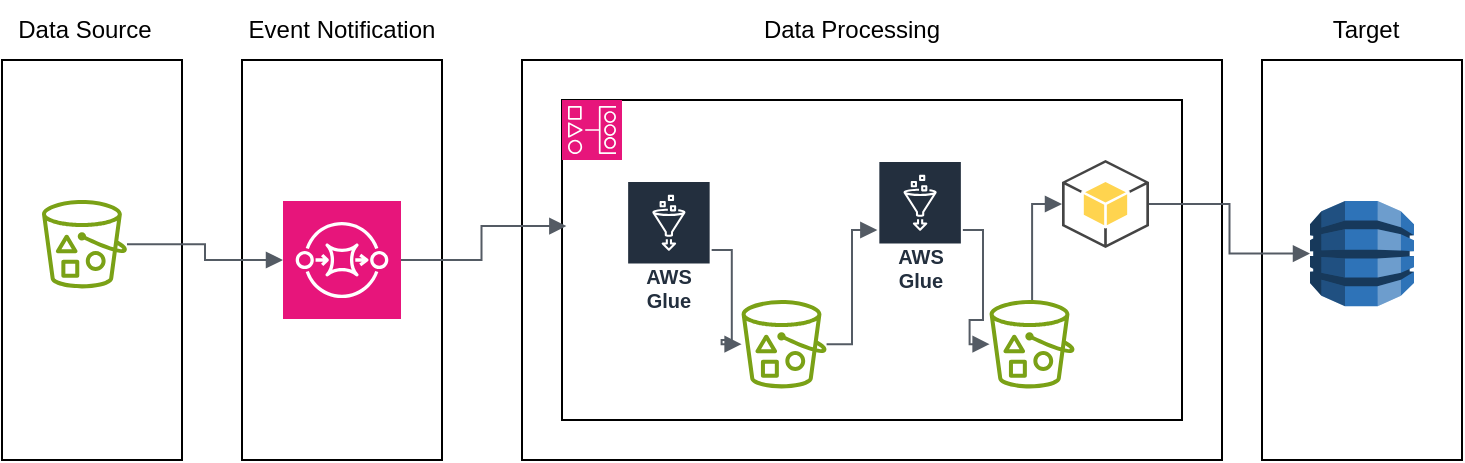 <mxfile version="27.1.6">
  <diagram name="Page-1" id="5pj5NdDUx4qlNd4a13GK">
    <mxGraphModel dx="872" dy="447" grid="1" gridSize="10" guides="1" tooltips="1" connect="1" arrows="0" fold="1" page="1" pageScale="1" pageWidth="850" pageHeight="1100" math="0" shadow="0">
      <root>
        <mxCell id="0" />
        <mxCell id="1" parent="0" />
        <mxCell id="hWQsAMik283WnlUq7eTP-1" value="" style="rounded=0;whiteSpace=wrap;html=1;" vertex="1" parent="1">
          <mxGeometry x="40" y="120" width="90" height="200" as="geometry" />
        </mxCell>
        <mxCell id="hWQsAMik283WnlUq7eTP-2" value="" style="rounded=0;whiteSpace=wrap;html=1;" vertex="1" parent="1">
          <mxGeometry x="160" y="120" width="100" height="200" as="geometry" />
        </mxCell>
        <mxCell id="hWQsAMik283WnlUq7eTP-4" value="" style="rounded=0;whiteSpace=wrap;html=1;" vertex="1" parent="1">
          <mxGeometry x="300" y="120" width="350" height="200" as="geometry" />
        </mxCell>
        <mxCell id="hWQsAMik283WnlUq7eTP-5" value="" style="rounded=0;whiteSpace=wrap;html=1;" vertex="1" parent="1">
          <mxGeometry x="670" y="120" width="100" height="200" as="geometry" />
        </mxCell>
        <mxCell id="hWQsAMik283WnlUq7eTP-6" value="" style="sketch=0;outlineConnect=0;fontColor=#232F3E;gradientColor=none;fillColor=#7AA116;strokeColor=none;dashed=0;verticalLabelPosition=bottom;verticalAlign=top;align=center;html=1;fontSize=12;fontStyle=0;aspect=fixed;pointerEvents=1;shape=mxgraph.aws4.bucket_with_objects;" vertex="1" parent="1">
          <mxGeometry x="60" y="190" width="42.5" height="44.2" as="geometry" />
        </mxCell>
        <mxCell id="hWQsAMik283WnlUq7eTP-7" value="" style="sketch=0;points=[[0,0,0],[0.25,0,0],[0.5,0,0],[0.75,0,0],[1,0,0],[0,1,0],[0.25,1,0],[0.5,1,0],[0.75,1,0],[1,1,0],[0,0.25,0],[0,0.5,0],[0,0.75,0],[1,0.25,0],[1,0.5,0],[1,0.75,0]];outlineConnect=0;fontColor=#232F3E;fillColor=#E7157B;strokeColor=#ffffff;dashed=0;verticalLabelPosition=bottom;verticalAlign=top;align=center;html=1;fontSize=12;fontStyle=0;aspect=fixed;shape=mxgraph.aws4.resourceIcon;resIcon=mxgraph.aws4.sqs;" vertex="1" parent="1">
          <mxGeometry x="180.5" y="190.5" width="59" height="59" as="geometry" />
        </mxCell>
        <mxCell id="hWQsAMik283WnlUq7eTP-11" value="" style="group" vertex="1" connectable="0" parent="1">
          <mxGeometry x="320" y="140" width="310" height="160" as="geometry" />
        </mxCell>
        <mxCell id="hWQsAMik283WnlUq7eTP-9" value="" style="rounded=0;whiteSpace=wrap;html=1;" vertex="1" parent="hWQsAMik283WnlUq7eTP-11">
          <mxGeometry width="310" height="160" as="geometry" />
        </mxCell>
        <mxCell id="hWQsAMik283WnlUq7eTP-8" value="" style="sketch=0;points=[[0,0,0],[0.25,0,0],[0.5,0,0],[0.75,0,0],[1,0,0],[0,1,0],[0.25,1,0],[0.5,1,0],[0.75,1,0],[1,1,0],[0,0.25,0],[0,0.5,0],[0,0.75,0],[1,0.25,0],[1,0.5,0],[1,0.75,0]];outlineConnect=0;fontColor=#232F3E;fillColor=#E7157B;strokeColor=#ffffff;dashed=0;verticalLabelPosition=bottom;verticalAlign=top;align=center;html=1;fontSize=12;fontStyle=0;aspect=fixed;shape=mxgraph.aws4.resourceIcon;resIcon=mxgraph.aws4.managed_workflows_for_apache_airflow;" vertex="1" parent="hWQsAMik283WnlUq7eTP-11">
          <mxGeometry width="30" height="30" as="geometry" />
        </mxCell>
        <mxCell id="hWQsAMik283WnlUq7eTP-13" value="AWS Glue" style="sketch=0;outlineConnect=0;fontColor=#232F3E;gradientColor=none;strokeColor=#ffffff;fillColor=#232F3E;dashed=0;verticalLabelPosition=middle;verticalAlign=bottom;align=center;html=1;whiteSpace=wrap;fontSize=10;fontStyle=1;spacing=3;shape=mxgraph.aws4.productIcon;prIcon=mxgraph.aws4.glue;" vertex="1" parent="hWQsAMik283WnlUq7eTP-11">
          <mxGeometry x="32.069" y="40" width="42.759" height="70" as="geometry" />
        </mxCell>
        <mxCell id="hWQsAMik283WnlUq7eTP-14" value="AWS Glue" style="sketch=0;outlineConnect=0;fontColor=#232F3E;gradientColor=none;strokeColor=#ffffff;fillColor=#232F3E;dashed=0;verticalLabelPosition=middle;verticalAlign=bottom;align=center;html=1;whiteSpace=wrap;fontSize=10;fontStyle=1;spacing=3;shape=mxgraph.aws4.productIcon;prIcon=mxgraph.aws4.glue;" vertex="1" parent="hWQsAMik283WnlUq7eTP-11">
          <mxGeometry x="157.672" y="30" width="42.759" height="70" as="geometry" />
        </mxCell>
        <mxCell id="hWQsAMik283WnlUq7eTP-15" value="" style="sketch=0;outlineConnect=0;fontColor=#232F3E;gradientColor=none;fillColor=#7AA116;strokeColor=none;dashed=0;verticalLabelPosition=bottom;verticalAlign=top;align=center;html=1;fontSize=12;fontStyle=0;aspect=fixed;pointerEvents=1;shape=mxgraph.aws4.bucket_with_objects;" vertex="1" parent="hWQsAMik283WnlUq7eTP-11">
          <mxGeometry x="89.793" y="100" width="42.5" height="44.2" as="geometry" />
        </mxCell>
        <mxCell id="hWQsAMik283WnlUq7eTP-17" value="" style="edgeStyle=orthogonalEdgeStyle;html=1;endArrow=block;elbow=vertical;startArrow=none;endFill=1;strokeColor=#545B64;rounded=0;" edge="1" parent="hWQsAMik283WnlUq7eTP-11" source="hWQsAMik283WnlUq7eTP-13" target="hWQsAMik283WnlUq7eTP-15">
          <mxGeometry width="100" relative="1" as="geometry">
            <mxPoint x="-42.759" y="90" as="sourcePoint" />
            <mxPoint x="64.138" y="90" as="targetPoint" />
          </mxGeometry>
        </mxCell>
        <mxCell id="hWQsAMik283WnlUq7eTP-18" value="" style="edgeStyle=orthogonalEdgeStyle;html=1;endArrow=block;elbow=vertical;startArrow=none;endFill=1;strokeColor=#545B64;rounded=0;" edge="1" parent="hWQsAMik283WnlUq7eTP-11" source="hWQsAMik283WnlUq7eTP-15" target="hWQsAMik283WnlUq7eTP-14">
          <mxGeometry width="100" relative="1" as="geometry">
            <mxPoint x="-42.759" y="90" as="sourcePoint" />
            <mxPoint x="64.138" y="90" as="targetPoint" />
          </mxGeometry>
        </mxCell>
        <mxCell id="hWQsAMik283WnlUq7eTP-27" value="" style="sketch=0;outlineConnect=0;fontColor=#232F3E;gradientColor=none;fillColor=#7AA116;strokeColor=none;dashed=0;verticalLabelPosition=bottom;verticalAlign=top;align=center;html=1;fontSize=12;fontStyle=0;aspect=fixed;pointerEvents=1;shape=mxgraph.aws4.bucket_with_objects;" vertex="1" parent="hWQsAMik283WnlUq7eTP-11">
          <mxGeometry x="213.793" y="100" width="42.5" height="44.2" as="geometry" />
        </mxCell>
        <mxCell id="hWQsAMik283WnlUq7eTP-28" value="" style="edgeStyle=orthogonalEdgeStyle;html=1;endArrow=block;elbow=vertical;startArrow=none;endFill=1;strokeColor=#545B64;rounded=0;" edge="1" parent="hWQsAMik283WnlUq7eTP-11" source="hWQsAMik283WnlUq7eTP-14" target="hWQsAMik283WnlUq7eTP-27">
          <mxGeometry width="100" relative="1" as="geometry">
            <mxPoint x="-40" y="90" as="sourcePoint" />
            <mxPoint x="60" y="90" as="targetPoint" />
          </mxGeometry>
        </mxCell>
        <mxCell id="hWQsAMik283WnlUq7eTP-29" value="" style="outlineConnect=0;dashed=0;verticalLabelPosition=bottom;verticalAlign=top;align=center;html=1;shape=mxgraph.aws3.android;fillColor=#FFD44F;gradientColor=none;" vertex="1" parent="hWQsAMik283WnlUq7eTP-11">
          <mxGeometry x="250" y="30" width="43.5" height="44" as="geometry" />
        </mxCell>
        <mxCell id="hWQsAMik283WnlUq7eTP-30" value="" style="edgeStyle=orthogonalEdgeStyle;html=1;endArrow=block;elbow=vertical;startArrow=none;endFill=1;strokeColor=#545B64;rounded=0;entryX=0;entryY=0.5;entryDx=0;entryDy=0;entryPerimeter=0;" edge="1" parent="hWQsAMik283WnlUq7eTP-11" source="hWQsAMik283WnlUq7eTP-27" target="hWQsAMik283WnlUq7eTP-29">
          <mxGeometry width="100" relative="1" as="geometry">
            <mxPoint x="-40" y="90" as="sourcePoint" />
            <mxPoint x="60" y="90" as="targetPoint" />
          </mxGeometry>
        </mxCell>
        <mxCell id="hWQsAMik283WnlUq7eTP-19" value="" style="outlineConnect=0;dashed=0;verticalLabelPosition=bottom;verticalAlign=top;align=center;html=1;shape=mxgraph.aws3.dynamo_db;fillColor=#2E73B8;gradientColor=none;" vertex="1" parent="1">
          <mxGeometry x="694" y="190.5" width="52" height="52.6" as="geometry" />
        </mxCell>
        <mxCell id="hWQsAMik283WnlUq7eTP-21" value="" style="edgeStyle=orthogonalEdgeStyle;html=1;endArrow=block;elbow=vertical;startArrow=none;endFill=1;strokeColor=#545B64;rounded=0;entryX=0;entryY=0.5;entryDx=0;entryDy=0;entryPerimeter=0;" edge="1" parent="1" source="hWQsAMik283WnlUq7eTP-6" target="hWQsAMik283WnlUq7eTP-7">
          <mxGeometry width="100" relative="1" as="geometry">
            <mxPoint x="280" y="230" as="sourcePoint" />
            <mxPoint x="380" y="230" as="targetPoint" />
          </mxGeometry>
        </mxCell>
        <mxCell id="hWQsAMik283WnlUq7eTP-22" value="" style="edgeStyle=orthogonalEdgeStyle;html=1;endArrow=block;elbow=vertical;startArrow=none;endFill=1;strokeColor=#545B64;rounded=0;exitX=1;exitY=0.5;exitDx=0;exitDy=0;exitPerimeter=0;entryX=0.007;entryY=0.394;entryDx=0;entryDy=0;entryPerimeter=0;" edge="1" parent="1" source="hWQsAMik283WnlUq7eTP-7" target="hWQsAMik283WnlUq7eTP-9">
          <mxGeometry width="100" relative="1" as="geometry">
            <mxPoint x="280" y="230" as="sourcePoint" />
            <mxPoint x="380" y="230" as="targetPoint" />
          </mxGeometry>
        </mxCell>
        <mxCell id="hWQsAMik283WnlUq7eTP-23" value="Data Source" style="text;strokeColor=none;align=center;fillColor=none;html=1;verticalAlign=middle;whiteSpace=wrap;rounded=0;" vertex="1" parent="1">
          <mxGeometry x="43.75" y="90" width="75" height="30" as="geometry" />
        </mxCell>
        <mxCell id="hWQsAMik283WnlUq7eTP-24" value="Event Notification" style="text;strokeColor=none;align=center;fillColor=none;html=1;verticalAlign=middle;whiteSpace=wrap;rounded=0;" vertex="1" parent="1">
          <mxGeometry x="161.25" y="90" width="97.5" height="30" as="geometry" />
        </mxCell>
        <mxCell id="hWQsAMik283WnlUq7eTP-25" value="Data Processing" style="text;strokeColor=none;align=center;fillColor=none;html=1;verticalAlign=middle;whiteSpace=wrap;rounded=0;" vertex="1" parent="1">
          <mxGeometry x="416.25" y="90" width="97.5" height="30" as="geometry" />
        </mxCell>
        <mxCell id="hWQsAMik283WnlUq7eTP-26" value="Target" style="text;strokeColor=none;align=center;fillColor=none;html=1;verticalAlign=middle;whiteSpace=wrap;rounded=0;" vertex="1" parent="1">
          <mxGeometry x="672.5" y="90" width="97.5" height="30" as="geometry" />
        </mxCell>
        <mxCell id="hWQsAMik283WnlUq7eTP-31" value="" style="edgeStyle=orthogonalEdgeStyle;html=1;endArrow=block;elbow=vertical;startArrow=none;endFill=1;strokeColor=#545B64;rounded=0;exitX=1;exitY=0.5;exitDx=0;exitDy=0;exitPerimeter=0;" edge="1" parent="1" source="hWQsAMik283WnlUq7eTP-29" target="hWQsAMik283WnlUq7eTP-19">
          <mxGeometry width="100" relative="1" as="geometry">
            <mxPoint x="280" y="230" as="sourcePoint" />
            <mxPoint x="380" y="230" as="targetPoint" />
          </mxGeometry>
        </mxCell>
      </root>
    </mxGraphModel>
  </diagram>
</mxfile>
